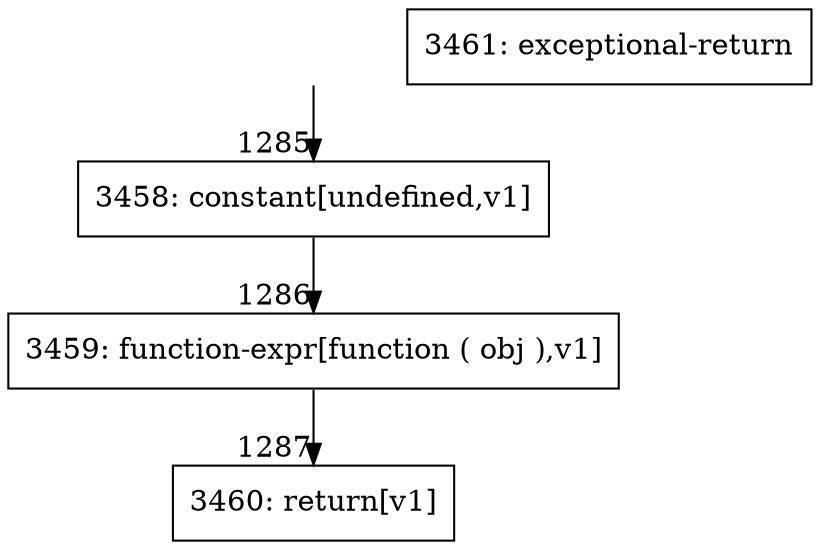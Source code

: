 digraph {
rankdir="TD"
BB_entry106[shape=none,label=""];
BB_entry106 -> BB1285 [tailport=s, headport=n, headlabel="    1285"]
BB1285 [shape=record label="{3458: constant[undefined,v1]}" ] 
BB1285 -> BB1286 [tailport=s, headport=n, headlabel="      1286"]
BB1286 [shape=record label="{3459: function-expr[function ( obj ),v1]}" ] 
BB1286 -> BB1287 [tailport=s, headport=n, headlabel="      1287"]
BB1287 [shape=record label="{3460: return[v1]}" ] 
BB1288 [shape=record label="{3461: exceptional-return}" ] 
//#$~ 1024
}
